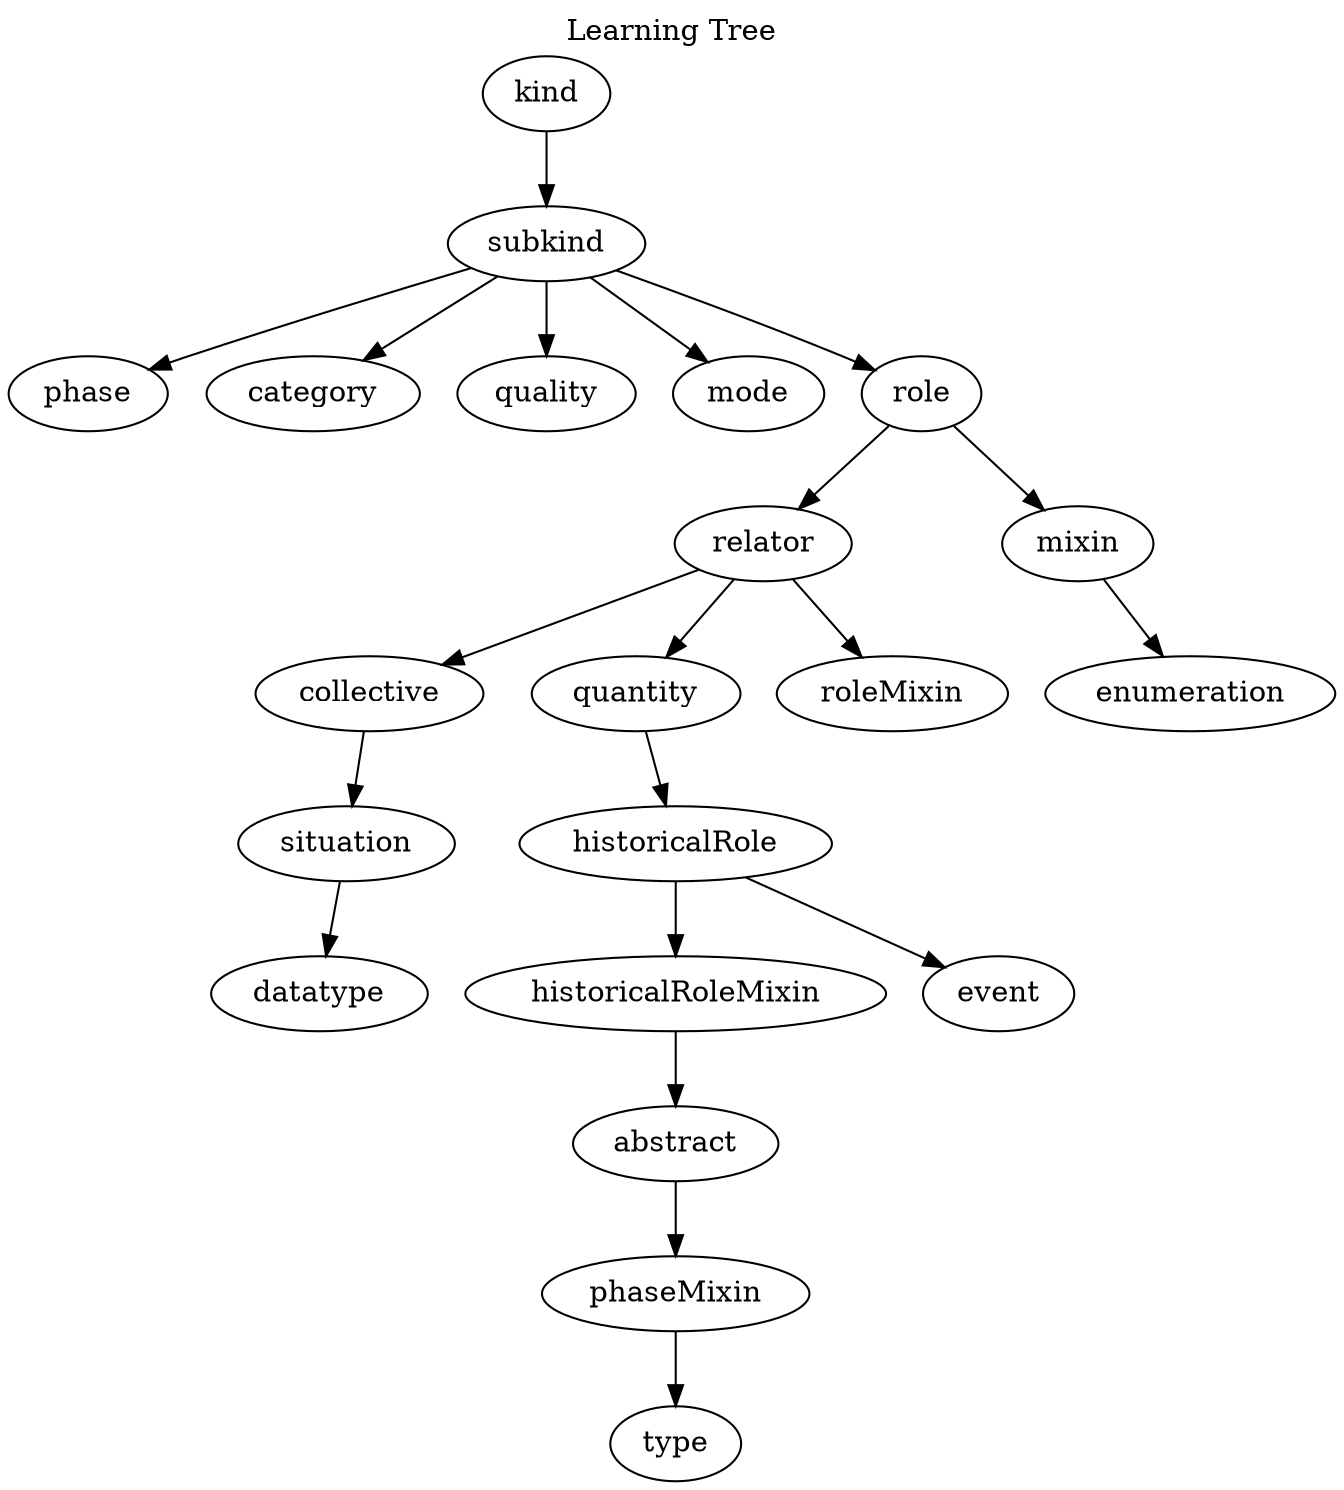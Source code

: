 strict digraph  {
label="Learning Tree";
labelloc=t;
labeljust=c;
kind;
subkind;
phase;
category;
quality;
mode;
role;
relator;
mixin;
collective;
quantity;
roleMixin;
situation;
historicalRole;
historicalRoleMixin;
event;
abstract;
phaseMixin;
type;
datatype;
enumeration;
kind -> subkind;
subkind -> phase;
subkind -> category;
subkind -> quality;
subkind -> mode;
subkind -> role;
role -> relator;
role -> mixin;
relator -> collective;
relator -> quantity;
relator -> roleMixin;
mixin -> enumeration;
collective -> situation;
quantity -> historicalRole;
situation -> datatype;
historicalRole -> historicalRoleMixin;
historicalRole -> event;
historicalRoleMixin -> abstract;
abstract -> phaseMixin;
phaseMixin -> type;
}
